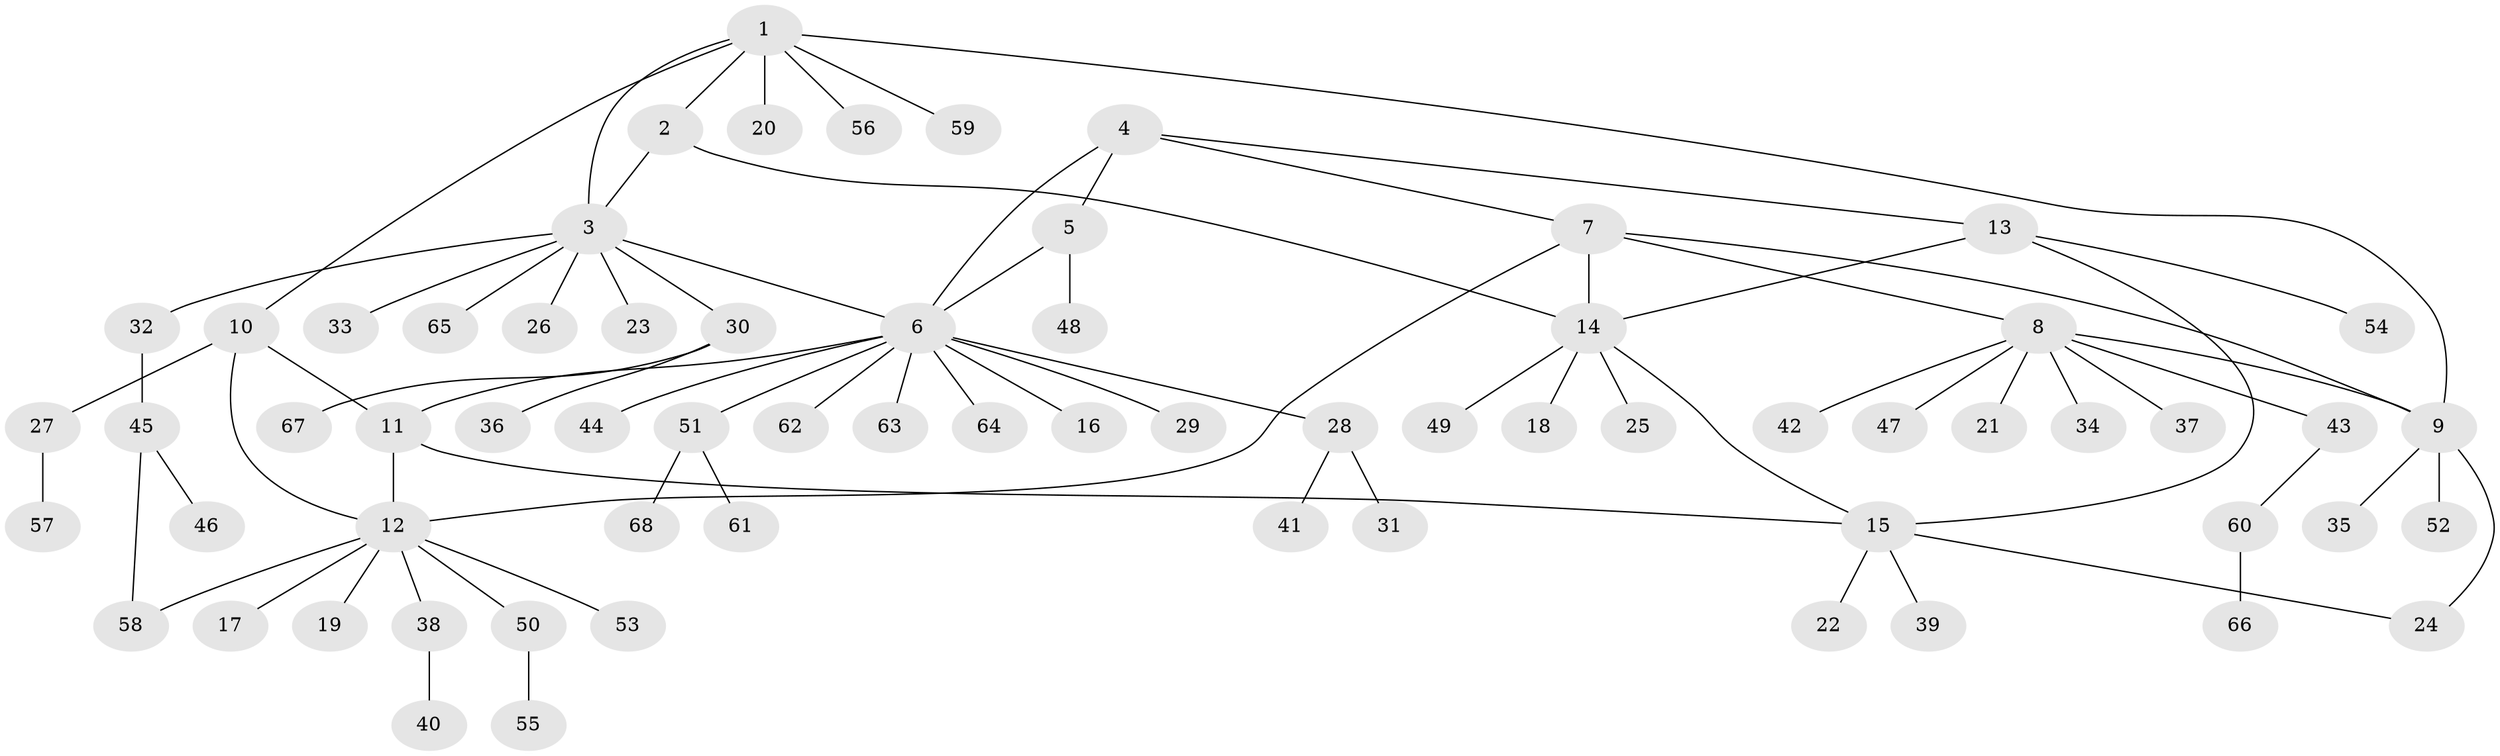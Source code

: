 // coarse degree distribution, {6: 0.075, 3: 0.05, 8: 0.025, 12: 0.025, 4: 0.1, 9: 0.025, 5: 0.025, 1: 0.65, 2: 0.025}
// Generated by graph-tools (version 1.1) at 2025/19/03/04/25 18:19:44]
// undirected, 68 vertices, 80 edges
graph export_dot {
graph [start="1"]
  node [color=gray90,style=filled];
  1;
  2;
  3;
  4;
  5;
  6;
  7;
  8;
  9;
  10;
  11;
  12;
  13;
  14;
  15;
  16;
  17;
  18;
  19;
  20;
  21;
  22;
  23;
  24;
  25;
  26;
  27;
  28;
  29;
  30;
  31;
  32;
  33;
  34;
  35;
  36;
  37;
  38;
  39;
  40;
  41;
  42;
  43;
  44;
  45;
  46;
  47;
  48;
  49;
  50;
  51;
  52;
  53;
  54;
  55;
  56;
  57;
  58;
  59;
  60;
  61;
  62;
  63;
  64;
  65;
  66;
  67;
  68;
  1 -- 2;
  1 -- 3;
  1 -- 9;
  1 -- 10;
  1 -- 20;
  1 -- 56;
  1 -- 59;
  2 -- 3;
  2 -- 14;
  3 -- 6;
  3 -- 23;
  3 -- 26;
  3 -- 30;
  3 -- 32;
  3 -- 33;
  3 -- 65;
  4 -- 5;
  4 -- 6;
  4 -- 7;
  4 -- 13;
  5 -- 6;
  5 -- 48;
  6 -- 11;
  6 -- 16;
  6 -- 28;
  6 -- 29;
  6 -- 44;
  6 -- 51;
  6 -- 62;
  6 -- 63;
  6 -- 64;
  7 -- 8;
  7 -- 9;
  7 -- 12;
  7 -- 14;
  8 -- 9;
  8 -- 21;
  8 -- 34;
  8 -- 37;
  8 -- 42;
  8 -- 43;
  8 -- 47;
  9 -- 24;
  9 -- 35;
  9 -- 52;
  10 -- 11;
  10 -- 12;
  10 -- 27;
  11 -- 12;
  11 -- 15;
  12 -- 17;
  12 -- 19;
  12 -- 38;
  12 -- 50;
  12 -- 53;
  12 -- 58;
  13 -- 14;
  13 -- 15;
  13 -- 54;
  14 -- 15;
  14 -- 18;
  14 -- 25;
  14 -- 49;
  15 -- 22;
  15 -- 24;
  15 -- 39;
  27 -- 57;
  28 -- 31;
  28 -- 41;
  30 -- 36;
  30 -- 67;
  32 -- 45;
  38 -- 40;
  43 -- 60;
  45 -- 46;
  45 -- 58;
  50 -- 55;
  51 -- 61;
  51 -- 68;
  60 -- 66;
}
